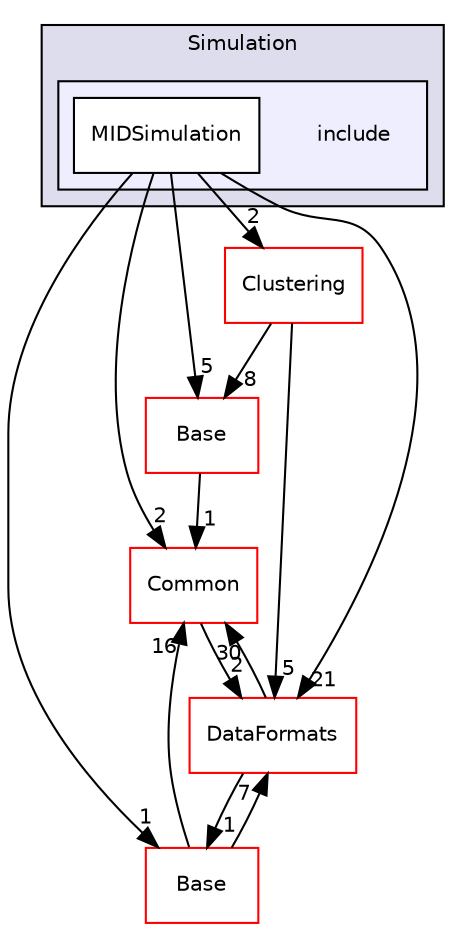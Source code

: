 digraph "/home/travis/build/AliceO2Group/AliceO2/Detectors/MUON/MID/Simulation/include" {
  bgcolor=transparent;
  compound=true
  node [ fontsize="10", fontname="Helvetica"];
  edge [ labelfontsize="10", labelfontname="Helvetica"];
  subgraph clusterdir_2810eaf0225063d73e08d8eeeb8a37b8 {
    graph [ bgcolor="#ddddee", pencolor="black", label="Simulation" fontname="Helvetica", fontsize="10", URL="dir_2810eaf0225063d73e08d8eeeb8a37b8.html"]
  subgraph clusterdir_1bad6cd644632a70bf093df362196556 {
    graph [ bgcolor="#eeeeff", pencolor="black", label="" URL="dir_1bad6cd644632a70bf093df362196556.html"];
    dir_1bad6cd644632a70bf093df362196556 [shape=plaintext label="include"];
    dir_166c71ede01fb529ec534b37c3a526ba [shape=box label="MIDSimulation" color="black" fillcolor="white" style="filled" URL="dir_166c71ede01fb529ec534b37c3a526ba.html"];
  }
  }
  dir_4ab6b4cc6a7edbff49100e9123df213f [shape=box label="Common" color="red" URL="dir_4ab6b4cc6a7edbff49100e9123df213f.html"];
  dir_754f2fe7806627988f6bd801b7f2fe5b [shape=box label="Clustering" color="red" URL="dir_754f2fe7806627988f6bd801b7f2fe5b.html"];
  dir_37c90836491b695b472bf98d1be8336b [shape=box label="Base" color="red" URL="dir_37c90836491b695b472bf98d1be8336b.html"];
  dir_b5547b1068d53f0f904ee5a2a84992af [shape=box label="Base" color="red" URL="dir_b5547b1068d53f0f904ee5a2a84992af.html"];
  dir_2171f7ec022c5423887b07c69b2f5b48 [shape=box label="DataFormats" color="red" URL="dir_2171f7ec022c5423887b07c69b2f5b48.html"];
  dir_166c71ede01fb529ec534b37c3a526ba->dir_4ab6b4cc6a7edbff49100e9123df213f [headlabel="2", labeldistance=1.5 headhref="dir_000172_000026.html"];
  dir_166c71ede01fb529ec534b37c3a526ba->dir_754f2fe7806627988f6bd801b7f2fe5b [headlabel="2", labeldistance=1.5 headhref="dir_000172_000408.html"];
  dir_166c71ede01fb529ec534b37c3a526ba->dir_37c90836491b695b472bf98d1be8336b [headlabel="1", labeldistance=1.5 headhref="dir_000172_000266.html"];
  dir_166c71ede01fb529ec534b37c3a526ba->dir_b5547b1068d53f0f904ee5a2a84992af [headlabel="5", labeldistance=1.5 headhref="dir_000172_000497.html"];
  dir_166c71ede01fb529ec534b37c3a526ba->dir_2171f7ec022c5423887b07c69b2f5b48 [headlabel="21", labeldistance=1.5 headhref="dir_000172_000068.html"];
  dir_4ab6b4cc6a7edbff49100e9123df213f->dir_2171f7ec022c5423887b07c69b2f5b48 [headlabel="2", labeldistance=1.5 headhref="dir_000026_000068.html"];
  dir_754f2fe7806627988f6bd801b7f2fe5b->dir_b5547b1068d53f0f904ee5a2a84992af [headlabel="8", labeldistance=1.5 headhref="dir_000408_000497.html"];
  dir_754f2fe7806627988f6bd801b7f2fe5b->dir_2171f7ec022c5423887b07c69b2f5b48 [headlabel="5", labeldistance=1.5 headhref="dir_000408_000068.html"];
  dir_37c90836491b695b472bf98d1be8336b->dir_4ab6b4cc6a7edbff49100e9123df213f [headlabel="16", labeldistance=1.5 headhref="dir_000266_000026.html"];
  dir_37c90836491b695b472bf98d1be8336b->dir_2171f7ec022c5423887b07c69b2f5b48 [headlabel="7", labeldistance=1.5 headhref="dir_000266_000068.html"];
  dir_b5547b1068d53f0f904ee5a2a84992af->dir_4ab6b4cc6a7edbff49100e9123df213f [headlabel="1", labeldistance=1.5 headhref="dir_000497_000026.html"];
  dir_2171f7ec022c5423887b07c69b2f5b48->dir_4ab6b4cc6a7edbff49100e9123df213f [headlabel="30", labeldistance=1.5 headhref="dir_000068_000026.html"];
  dir_2171f7ec022c5423887b07c69b2f5b48->dir_37c90836491b695b472bf98d1be8336b [headlabel="1", labeldistance=1.5 headhref="dir_000068_000266.html"];
}
